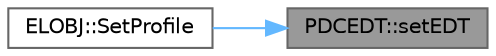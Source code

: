 digraph "PDCEDT::setEDT"
{
 // LATEX_PDF_SIZE
  bgcolor="transparent";
  edge [fontname=Helvetica,fontsize=10,labelfontname=Helvetica,labelfontsize=10];
  node [fontname=Helvetica,fontsize=10,shape=box,height=0.2,width=0.4];
  rankdir="RL";
  Node1 [label="PDCEDT::setEDT",height=0.2,width=0.4,color="gray40", fillcolor="grey60", style="filled", fontcolor="black",tooltip="EDT setter"];
  Node1 -> Node2 [dir="back",color="steelblue1",style="solid"];
  Node2 [label="ELOBJ::SetProfile",height=0.2,width=0.4,color="grey40", fillcolor="white", style="filled",URL="$class_e_l_o_b_j.html#a7b8d42eb0f64b05f40b0ff65076384ae",tooltip="Profile(0x9d, 0x9e, 0x9f)を計算してPDCとEDTを設定する"];
}
